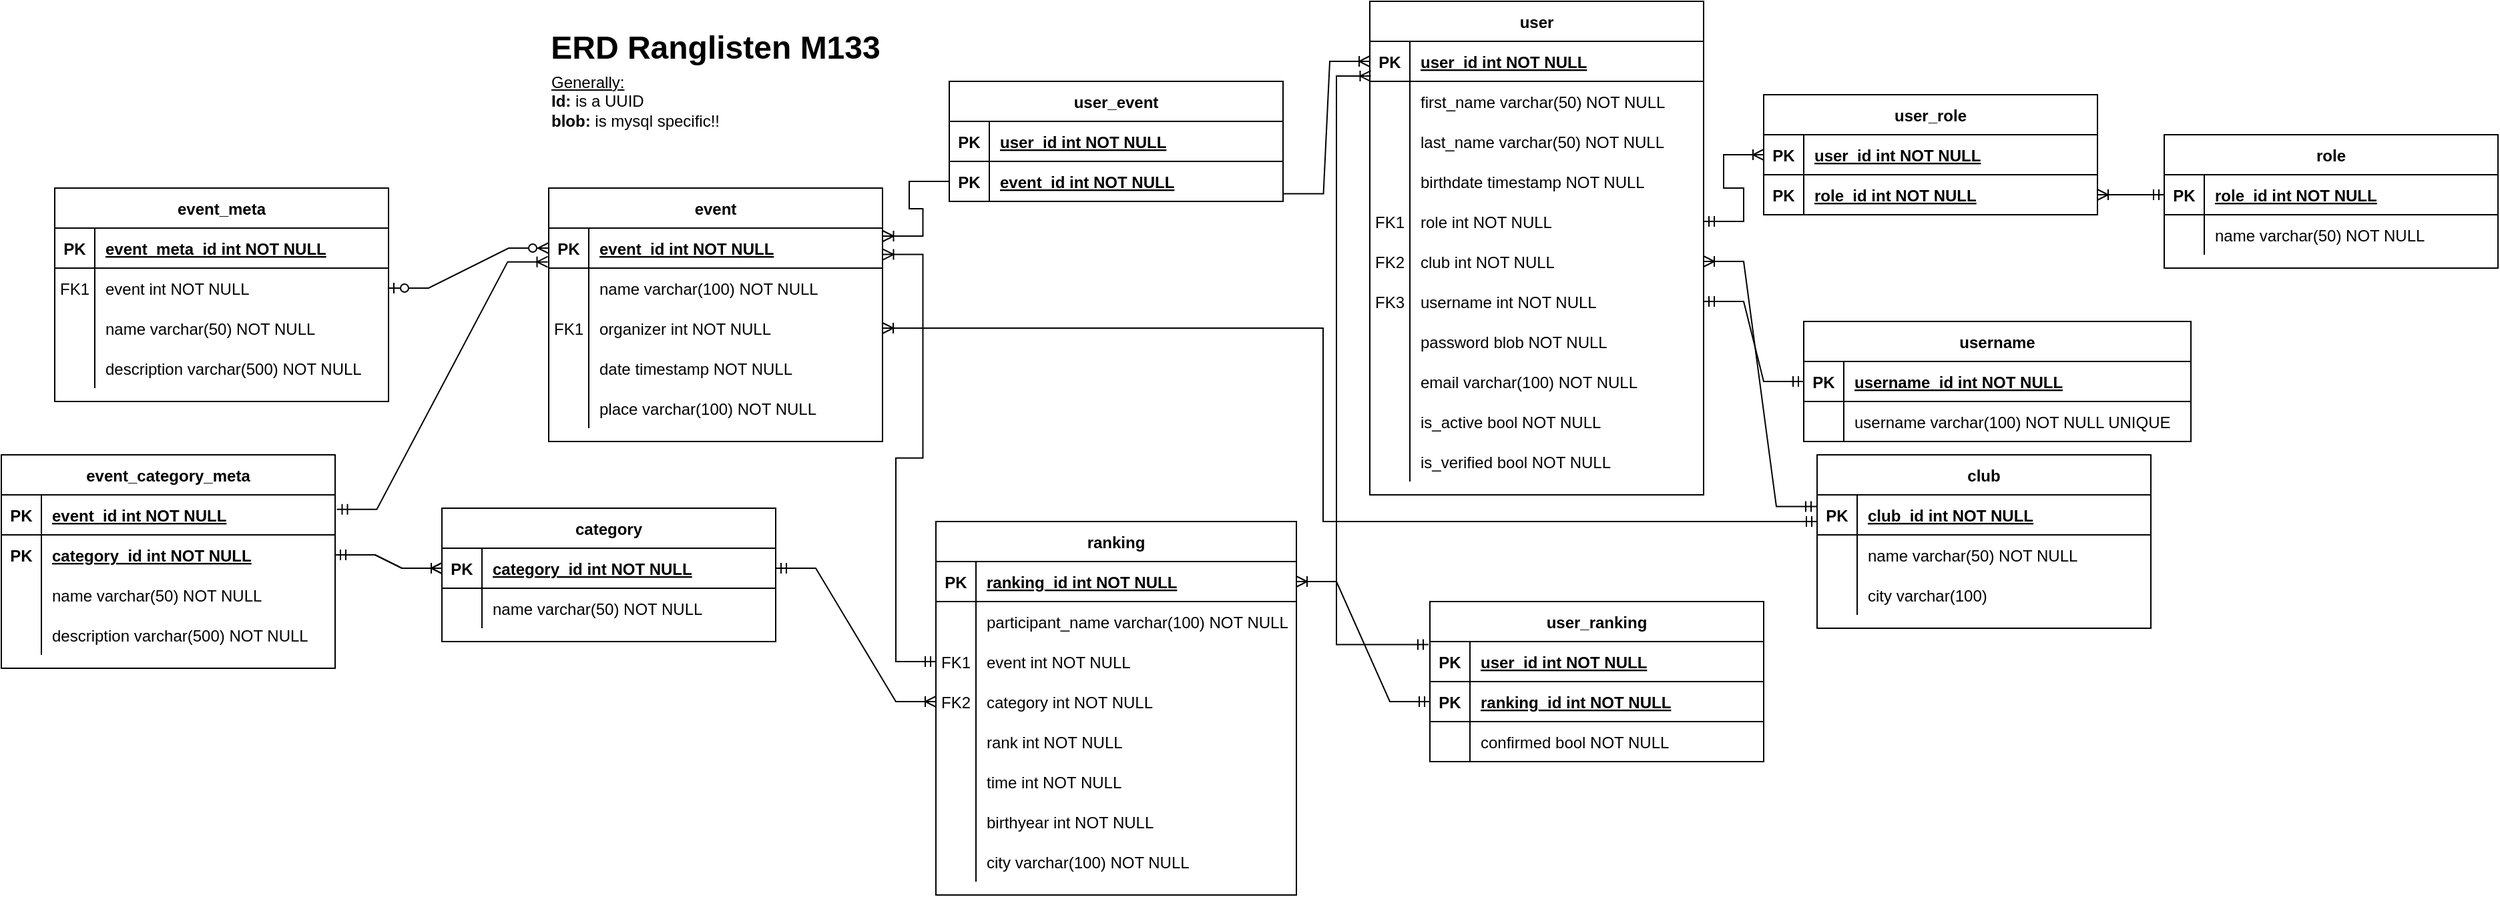 <mxfile version="15.8.2" type="device"><diagram id="R2lEEEUBdFMjLlhIrx00" name="Page-1"><mxGraphModel dx="2879" dy="774" grid="1" gridSize="10" guides="1" tooltips="1" connect="1" arrows="1" fold="1" page="1" pageScale="1" pageWidth="850" pageHeight="1100" math="0" shadow="0" extFonts="Permanent Marker^https://fonts.googleapis.com/css?family=Permanent+Marker"><root><mxCell id="0"/><mxCell id="1" parent="0"/><mxCell id="C-vyLk0tnHw3VtMMgP7b-2" value="ranking" style="shape=table;startSize=30;container=1;collapsible=1;childLayout=tableLayout;fixedRows=1;rowLines=0;fontStyle=1;align=center;resizeLast=1;" parent="1" vertex="1"><mxGeometry x="320" y="400" width="270" height="280" as="geometry"/></mxCell><mxCell id="C-vyLk0tnHw3VtMMgP7b-3" value="" style="shape=partialRectangle;collapsible=0;dropTarget=0;pointerEvents=0;fillColor=none;points=[[0,0.5],[1,0.5]];portConstraint=eastwest;top=0;left=0;right=0;bottom=1;" parent="C-vyLk0tnHw3VtMMgP7b-2" vertex="1"><mxGeometry y="30" width="270" height="30" as="geometry"/></mxCell><mxCell id="C-vyLk0tnHw3VtMMgP7b-4" value="PK" style="shape=partialRectangle;overflow=hidden;connectable=0;fillColor=none;top=0;left=0;bottom=0;right=0;fontStyle=1;" parent="C-vyLk0tnHw3VtMMgP7b-3" vertex="1"><mxGeometry width="30" height="30" as="geometry"><mxRectangle width="30" height="30" as="alternateBounds"/></mxGeometry></mxCell><mxCell id="C-vyLk0tnHw3VtMMgP7b-5" value="ranking_id int NOT NULL " style="shape=partialRectangle;overflow=hidden;connectable=0;fillColor=none;top=0;left=0;bottom=0;right=0;align=left;spacingLeft=6;fontStyle=5;" parent="C-vyLk0tnHw3VtMMgP7b-3" vertex="1"><mxGeometry x="30" width="240" height="30" as="geometry"><mxRectangle width="240" height="30" as="alternateBounds"/></mxGeometry></mxCell><mxCell id="C-vyLk0tnHw3VtMMgP7b-6" value="" style="shape=partialRectangle;collapsible=0;dropTarget=0;pointerEvents=0;fillColor=none;points=[[0,0.5],[1,0.5]];portConstraint=eastwest;top=0;left=0;right=0;bottom=0;" parent="C-vyLk0tnHw3VtMMgP7b-2" vertex="1"><mxGeometry y="60" width="270" height="30" as="geometry"/></mxCell><mxCell id="C-vyLk0tnHw3VtMMgP7b-7" value="" style="shape=partialRectangle;overflow=hidden;connectable=0;fillColor=none;top=0;left=0;bottom=0;right=0;" parent="C-vyLk0tnHw3VtMMgP7b-6" vertex="1"><mxGeometry width="30" height="30" as="geometry"><mxRectangle width="30" height="30" as="alternateBounds"/></mxGeometry></mxCell><mxCell id="C-vyLk0tnHw3VtMMgP7b-8" value="participant_name varchar(100) NOT NULL" style="shape=partialRectangle;overflow=hidden;connectable=0;fillColor=none;top=0;left=0;bottom=0;right=0;align=left;spacingLeft=6;" parent="C-vyLk0tnHw3VtMMgP7b-6" vertex="1"><mxGeometry x="30" width="240" height="30" as="geometry"><mxRectangle width="240" height="30" as="alternateBounds"/></mxGeometry></mxCell><mxCell id="C-vyLk0tnHw3VtMMgP7b-9" value="" style="shape=partialRectangle;collapsible=0;dropTarget=0;pointerEvents=0;fillColor=none;points=[[0,0.5],[1,0.5]];portConstraint=eastwest;top=0;left=0;right=0;bottom=0;" parent="C-vyLk0tnHw3VtMMgP7b-2" vertex="1"><mxGeometry y="90" width="270" height="30" as="geometry"/></mxCell><mxCell id="C-vyLk0tnHw3VtMMgP7b-10" value="FK1" style="shape=partialRectangle;overflow=hidden;connectable=0;fillColor=none;top=0;left=0;bottom=0;right=0;" parent="C-vyLk0tnHw3VtMMgP7b-9" vertex="1"><mxGeometry width="30" height="30" as="geometry"><mxRectangle width="30" height="30" as="alternateBounds"/></mxGeometry></mxCell><mxCell id="C-vyLk0tnHw3VtMMgP7b-11" value="event int NOT NULL" style="shape=partialRectangle;overflow=hidden;connectable=0;fillColor=none;top=0;left=0;bottom=0;right=0;align=left;spacingLeft=6;" parent="C-vyLk0tnHw3VtMMgP7b-9" vertex="1"><mxGeometry x="30" width="240" height="30" as="geometry"><mxRectangle width="240" height="30" as="alternateBounds"/></mxGeometry></mxCell><mxCell id="AJah4LYRWt7YzLcPMxhK-41" style="shape=partialRectangle;collapsible=0;dropTarget=0;pointerEvents=0;fillColor=none;points=[[0,0.5],[1,0.5]];portConstraint=eastwest;top=0;left=0;right=0;bottom=0;" vertex="1" parent="C-vyLk0tnHw3VtMMgP7b-2"><mxGeometry y="120" width="270" height="30" as="geometry"/></mxCell><mxCell id="AJah4LYRWt7YzLcPMxhK-42" value="FK2" style="shape=partialRectangle;overflow=hidden;connectable=0;fillColor=none;top=0;left=0;bottom=0;right=0;" vertex="1" parent="AJah4LYRWt7YzLcPMxhK-41"><mxGeometry width="30" height="30" as="geometry"><mxRectangle width="30" height="30" as="alternateBounds"/></mxGeometry></mxCell><mxCell id="AJah4LYRWt7YzLcPMxhK-43" value="category int NOT NULL" style="shape=partialRectangle;overflow=hidden;connectable=0;fillColor=none;top=0;left=0;bottom=0;right=0;align=left;spacingLeft=6;" vertex="1" parent="AJah4LYRWt7YzLcPMxhK-41"><mxGeometry x="30" width="240" height="30" as="geometry"><mxRectangle width="240" height="30" as="alternateBounds"/></mxGeometry></mxCell><mxCell id="AJah4LYRWt7YzLcPMxhK-58" style="shape=partialRectangle;collapsible=0;dropTarget=0;pointerEvents=0;fillColor=none;points=[[0,0.5],[1,0.5]];portConstraint=eastwest;top=0;left=0;right=0;bottom=0;" vertex="1" parent="C-vyLk0tnHw3VtMMgP7b-2"><mxGeometry y="150" width="270" height="30" as="geometry"/></mxCell><mxCell id="AJah4LYRWt7YzLcPMxhK-59" style="shape=partialRectangle;overflow=hidden;connectable=0;fillColor=none;top=0;left=0;bottom=0;right=0;" vertex="1" parent="AJah4LYRWt7YzLcPMxhK-58"><mxGeometry width="30" height="30" as="geometry"><mxRectangle width="30" height="30" as="alternateBounds"/></mxGeometry></mxCell><mxCell id="AJah4LYRWt7YzLcPMxhK-60" value="rank int NOT NULL" style="shape=partialRectangle;overflow=hidden;connectable=0;fillColor=none;top=0;left=0;bottom=0;right=0;align=left;spacingLeft=6;" vertex="1" parent="AJah4LYRWt7YzLcPMxhK-58"><mxGeometry x="30" width="240" height="30" as="geometry"><mxRectangle width="240" height="30" as="alternateBounds"/></mxGeometry></mxCell><mxCell id="AJah4LYRWt7YzLcPMxhK-70" style="shape=partialRectangle;collapsible=0;dropTarget=0;pointerEvents=0;fillColor=none;points=[[0,0.5],[1,0.5]];portConstraint=eastwest;top=0;left=0;right=0;bottom=0;" vertex="1" parent="C-vyLk0tnHw3VtMMgP7b-2"><mxGeometry y="180" width="270" height="30" as="geometry"/></mxCell><mxCell id="AJah4LYRWt7YzLcPMxhK-71" style="shape=partialRectangle;overflow=hidden;connectable=0;fillColor=none;top=0;left=0;bottom=0;right=0;" vertex="1" parent="AJah4LYRWt7YzLcPMxhK-70"><mxGeometry width="30" height="30" as="geometry"><mxRectangle width="30" height="30" as="alternateBounds"/></mxGeometry></mxCell><mxCell id="AJah4LYRWt7YzLcPMxhK-72" value="time int NOT NULL" style="shape=partialRectangle;overflow=hidden;connectable=0;fillColor=none;top=0;left=0;bottom=0;right=0;align=left;spacingLeft=6;" vertex="1" parent="AJah4LYRWt7YzLcPMxhK-70"><mxGeometry x="30" width="240" height="30" as="geometry"><mxRectangle width="240" height="30" as="alternateBounds"/></mxGeometry></mxCell><mxCell id="AJah4LYRWt7YzLcPMxhK-73" style="shape=partialRectangle;collapsible=0;dropTarget=0;pointerEvents=0;fillColor=none;points=[[0,0.5],[1,0.5]];portConstraint=eastwest;top=0;left=0;right=0;bottom=0;" vertex="1" parent="C-vyLk0tnHw3VtMMgP7b-2"><mxGeometry y="210" width="270" height="30" as="geometry"/></mxCell><mxCell id="AJah4LYRWt7YzLcPMxhK-74" style="shape=partialRectangle;overflow=hidden;connectable=0;fillColor=none;top=0;left=0;bottom=0;right=0;" vertex="1" parent="AJah4LYRWt7YzLcPMxhK-73"><mxGeometry width="30" height="30" as="geometry"><mxRectangle width="30" height="30" as="alternateBounds"/></mxGeometry></mxCell><mxCell id="AJah4LYRWt7YzLcPMxhK-75" value="birthyear int NOT NULL" style="shape=partialRectangle;overflow=hidden;connectable=0;fillColor=none;top=0;left=0;bottom=0;right=0;align=left;spacingLeft=6;" vertex="1" parent="AJah4LYRWt7YzLcPMxhK-73"><mxGeometry x="30" width="240" height="30" as="geometry"><mxRectangle width="240" height="30" as="alternateBounds"/></mxGeometry></mxCell><mxCell id="AJah4LYRWt7YzLcPMxhK-76" style="shape=partialRectangle;collapsible=0;dropTarget=0;pointerEvents=0;fillColor=none;points=[[0,0.5],[1,0.5]];portConstraint=eastwest;top=0;left=0;right=0;bottom=0;" vertex="1" parent="C-vyLk0tnHw3VtMMgP7b-2"><mxGeometry y="240" width="270" height="30" as="geometry"/></mxCell><mxCell id="AJah4LYRWt7YzLcPMxhK-77" style="shape=partialRectangle;overflow=hidden;connectable=0;fillColor=none;top=0;left=0;bottom=0;right=0;" vertex="1" parent="AJah4LYRWt7YzLcPMxhK-76"><mxGeometry width="30" height="30" as="geometry"><mxRectangle width="30" height="30" as="alternateBounds"/></mxGeometry></mxCell><mxCell id="AJah4LYRWt7YzLcPMxhK-78" value="city varchar(100) NOT NULL" style="shape=partialRectangle;overflow=hidden;connectable=0;fillColor=none;top=0;left=0;bottom=0;right=0;align=left;spacingLeft=6;" vertex="1" parent="AJah4LYRWt7YzLcPMxhK-76"><mxGeometry x="30" width="240" height="30" as="geometry"><mxRectangle width="240" height="30" as="alternateBounds"/></mxGeometry></mxCell><mxCell id="C-vyLk0tnHw3VtMMgP7b-13" value="user" style="shape=table;startSize=30;container=1;collapsible=1;childLayout=tableLayout;fixedRows=1;rowLines=0;fontStyle=1;align=center;resizeLast=1;" parent="1" vertex="1"><mxGeometry x="645" y="10" width="250" height="370" as="geometry"/></mxCell><mxCell id="C-vyLk0tnHw3VtMMgP7b-14" value="" style="shape=partialRectangle;collapsible=0;dropTarget=0;pointerEvents=0;fillColor=none;points=[[0,0.5],[1,0.5]];portConstraint=eastwest;top=0;left=0;right=0;bottom=1;" parent="C-vyLk0tnHw3VtMMgP7b-13" vertex="1"><mxGeometry y="30" width="250" height="30" as="geometry"/></mxCell><mxCell id="C-vyLk0tnHw3VtMMgP7b-15" value="PK" style="shape=partialRectangle;overflow=hidden;connectable=0;fillColor=none;top=0;left=0;bottom=0;right=0;fontStyle=1;" parent="C-vyLk0tnHw3VtMMgP7b-14" vertex="1"><mxGeometry width="30" height="30" as="geometry"><mxRectangle width="30" height="30" as="alternateBounds"/></mxGeometry></mxCell><mxCell id="C-vyLk0tnHw3VtMMgP7b-16" value="user_id int NOT NULL " style="shape=partialRectangle;overflow=hidden;connectable=0;fillColor=none;top=0;left=0;bottom=0;right=0;align=left;spacingLeft=6;fontStyle=5;" parent="C-vyLk0tnHw3VtMMgP7b-14" vertex="1"><mxGeometry x="30" width="220" height="30" as="geometry"><mxRectangle width="220" height="30" as="alternateBounds"/></mxGeometry></mxCell><mxCell id="C-vyLk0tnHw3VtMMgP7b-17" value="" style="shape=partialRectangle;collapsible=0;dropTarget=0;pointerEvents=0;fillColor=none;points=[[0,0.5],[1,0.5]];portConstraint=eastwest;top=0;left=0;right=0;bottom=0;" parent="C-vyLk0tnHw3VtMMgP7b-13" vertex="1"><mxGeometry y="60" width="250" height="30" as="geometry"/></mxCell><mxCell id="C-vyLk0tnHw3VtMMgP7b-18" value="" style="shape=partialRectangle;overflow=hidden;connectable=0;fillColor=none;top=0;left=0;bottom=0;right=0;" parent="C-vyLk0tnHw3VtMMgP7b-17" vertex="1"><mxGeometry width="30" height="30" as="geometry"><mxRectangle width="30" height="30" as="alternateBounds"/></mxGeometry></mxCell><mxCell id="C-vyLk0tnHw3VtMMgP7b-19" value="first_name varchar(50) NOT NULL" style="shape=partialRectangle;overflow=hidden;connectable=0;fillColor=none;top=0;left=0;bottom=0;right=0;align=left;spacingLeft=6;" parent="C-vyLk0tnHw3VtMMgP7b-17" vertex="1"><mxGeometry x="30" width="220" height="30" as="geometry"><mxRectangle width="220" height="30" as="alternateBounds"/></mxGeometry></mxCell><mxCell id="C-vyLk0tnHw3VtMMgP7b-20" value="" style="shape=partialRectangle;collapsible=0;dropTarget=0;pointerEvents=0;fillColor=none;points=[[0,0.5],[1,0.5]];portConstraint=eastwest;top=0;left=0;right=0;bottom=0;" parent="C-vyLk0tnHw3VtMMgP7b-13" vertex="1"><mxGeometry y="90" width="250" height="30" as="geometry"/></mxCell><mxCell id="C-vyLk0tnHw3VtMMgP7b-21" value="" style="shape=partialRectangle;overflow=hidden;connectable=0;fillColor=none;top=0;left=0;bottom=0;right=0;" parent="C-vyLk0tnHw3VtMMgP7b-20" vertex="1"><mxGeometry width="30" height="30" as="geometry"><mxRectangle width="30" height="30" as="alternateBounds"/></mxGeometry></mxCell><mxCell id="C-vyLk0tnHw3VtMMgP7b-22" value="last_name varchar(50) NOT NULL" style="shape=partialRectangle;overflow=hidden;connectable=0;fillColor=none;top=0;left=0;bottom=0;right=0;align=left;spacingLeft=6;" parent="C-vyLk0tnHw3VtMMgP7b-20" vertex="1"><mxGeometry x="30" width="220" height="30" as="geometry"><mxRectangle width="220" height="30" as="alternateBounds"/></mxGeometry></mxCell><mxCell id="AJah4LYRWt7YzLcPMxhK-45" style="shape=partialRectangle;collapsible=0;dropTarget=0;pointerEvents=0;fillColor=none;points=[[0,0.5],[1,0.5]];portConstraint=eastwest;top=0;left=0;right=0;bottom=0;" vertex="1" parent="C-vyLk0tnHw3VtMMgP7b-13"><mxGeometry y="120" width="250" height="30" as="geometry"/></mxCell><mxCell id="AJah4LYRWt7YzLcPMxhK-46" style="shape=partialRectangle;overflow=hidden;connectable=0;fillColor=none;top=0;left=0;bottom=0;right=0;" vertex="1" parent="AJah4LYRWt7YzLcPMxhK-45"><mxGeometry width="30" height="30" as="geometry"><mxRectangle width="30" height="30" as="alternateBounds"/></mxGeometry></mxCell><mxCell id="AJah4LYRWt7YzLcPMxhK-47" value="birthdate timestamp NOT NULL" style="shape=partialRectangle;overflow=hidden;connectable=0;fillColor=none;top=0;left=0;bottom=0;right=0;align=left;spacingLeft=6;" vertex="1" parent="AJah4LYRWt7YzLcPMxhK-45"><mxGeometry x="30" width="220" height="30" as="geometry"><mxRectangle width="220" height="30" as="alternateBounds"/></mxGeometry></mxCell><mxCell id="AJah4LYRWt7YzLcPMxhK-48" style="shape=partialRectangle;collapsible=0;dropTarget=0;pointerEvents=0;fillColor=none;points=[[0,0.5],[1,0.5]];portConstraint=eastwest;top=0;left=0;right=0;bottom=0;" vertex="1" parent="C-vyLk0tnHw3VtMMgP7b-13"><mxGeometry y="150" width="250" height="30" as="geometry"/></mxCell><mxCell id="AJah4LYRWt7YzLcPMxhK-49" value="FK1" style="shape=partialRectangle;overflow=hidden;connectable=0;fillColor=none;top=0;left=0;bottom=0;right=0;" vertex="1" parent="AJah4LYRWt7YzLcPMxhK-48"><mxGeometry width="30" height="30" as="geometry"><mxRectangle width="30" height="30" as="alternateBounds"/></mxGeometry></mxCell><mxCell id="AJah4LYRWt7YzLcPMxhK-50" value="role int NOT NULL" style="shape=partialRectangle;overflow=hidden;connectable=0;fillColor=none;top=0;left=0;bottom=0;right=0;align=left;spacingLeft=6;" vertex="1" parent="AJah4LYRWt7YzLcPMxhK-48"><mxGeometry x="30" width="220" height="30" as="geometry"><mxRectangle width="220" height="30" as="alternateBounds"/></mxGeometry></mxCell><mxCell id="AJah4LYRWt7YzLcPMxhK-66" style="shape=partialRectangle;collapsible=0;dropTarget=0;pointerEvents=0;fillColor=none;points=[[0,0.5],[1,0.5]];portConstraint=eastwest;top=0;left=0;right=0;bottom=0;" vertex="1" parent="C-vyLk0tnHw3VtMMgP7b-13"><mxGeometry y="180" width="250" height="30" as="geometry"/></mxCell><mxCell id="AJah4LYRWt7YzLcPMxhK-67" value="FK2" style="shape=partialRectangle;overflow=hidden;connectable=0;fillColor=none;top=0;left=0;bottom=0;right=0;" vertex="1" parent="AJah4LYRWt7YzLcPMxhK-66"><mxGeometry width="30" height="30" as="geometry"><mxRectangle width="30" height="30" as="alternateBounds"/></mxGeometry></mxCell><mxCell id="AJah4LYRWt7YzLcPMxhK-68" value="club int NOT NULL" style="shape=partialRectangle;overflow=hidden;connectable=0;fillColor=none;top=0;left=0;bottom=0;right=0;align=left;spacingLeft=6;" vertex="1" parent="AJah4LYRWt7YzLcPMxhK-66"><mxGeometry x="30" width="220" height="30" as="geometry"><mxRectangle width="220" height="30" as="alternateBounds"/></mxGeometry></mxCell><mxCell id="AJah4LYRWt7YzLcPMxhK-141" style="shape=partialRectangle;collapsible=0;dropTarget=0;pointerEvents=0;fillColor=none;points=[[0,0.5],[1,0.5]];portConstraint=eastwest;top=0;left=0;right=0;bottom=0;" vertex="1" parent="C-vyLk0tnHw3VtMMgP7b-13"><mxGeometry y="210" width="250" height="30" as="geometry"/></mxCell><mxCell id="AJah4LYRWt7YzLcPMxhK-142" value="FK3" style="shape=partialRectangle;overflow=hidden;connectable=0;fillColor=none;top=0;left=0;bottom=0;right=0;" vertex="1" parent="AJah4LYRWt7YzLcPMxhK-141"><mxGeometry width="30" height="30" as="geometry"><mxRectangle width="30" height="30" as="alternateBounds"/></mxGeometry></mxCell><mxCell id="AJah4LYRWt7YzLcPMxhK-143" value="username int NOT NULL" style="shape=partialRectangle;overflow=hidden;connectable=0;fillColor=none;top=0;left=0;bottom=0;right=0;align=left;spacingLeft=6;" vertex="1" parent="AJah4LYRWt7YzLcPMxhK-141"><mxGeometry x="30" width="220" height="30" as="geometry"><mxRectangle width="220" height="30" as="alternateBounds"/></mxGeometry></mxCell><mxCell id="AJah4LYRWt7YzLcPMxhK-152" style="shape=partialRectangle;collapsible=0;dropTarget=0;pointerEvents=0;fillColor=none;points=[[0,0.5],[1,0.5]];portConstraint=eastwest;top=0;left=0;right=0;bottom=0;" vertex="1" parent="C-vyLk0tnHw3VtMMgP7b-13"><mxGeometry y="240" width="250" height="30" as="geometry"/></mxCell><mxCell id="AJah4LYRWt7YzLcPMxhK-153" style="shape=partialRectangle;overflow=hidden;connectable=0;fillColor=none;top=0;left=0;bottom=0;right=0;" vertex="1" parent="AJah4LYRWt7YzLcPMxhK-152"><mxGeometry width="30" height="30" as="geometry"><mxRectangle width="30" height="30" as="alternateBounds"/></mxGeometry></mxCell><mxCell id="AJah4LYRWt7YzLcPMxhK-154" value="password blob NOT NULL" style="shape=partialRectangle;overflow=hidden;connectable=0;fillColor=none;top=0;left=0;bottom=0;right=0;align=left;spacingLeft=6;fontStyle=0" vertex="1" parent="AJah4LYRWt7YzLcPMxhK-152"><mxGeometry x="30" width="220" height="30" as="geometry"><mxRectangle width="220" height="30" as="alternateBounds"/></mxGeometry></mxCell><mxCell id="AJah4LYRWt7YzLcPMxhK-138" style="shape=partialRectangle;collapsible=0;dropTarget=0;pointerEvents=0;fillColor=none;points=[[0,0.5],[1,0.5]];portConstraint=eastwest;top=0;left=0;right=0;bottom=0;" vertex="1" parent="C-vyLk0tnHw3VtMMgP7b-13"><mxGeometry y="270" width="250" height="30" as="geometry"/></mxCell><mxCell id="AJah4LYRWt7YzLcPMxhK-139" style="shape=partialRectangle;overflow=hidden;connectable=0;fillColor=none;top=0;left=0;bottom=0;right=0;" vertex="1" parent="AJah4LYRWt7YzLcPMxhK-138"><mxGeometry width="30" height="30" as="geometry"><mxRectangle width="30" height="30" as="alternateBounds"/></mxGeometry></mxCell><mxCell id="AJah4LYRWt7YzLcPMxhK-140" value="email varchar(100) NOT NULL" style="shape=partialRectangle;overflow=hidden;connectable=0;fillColor=none;top=0;left=0;bottom=0;right=0;align=left;spacingLeft=6;" vertex="1" parent="AJah4LYRWt7YzLcPMxhK-138"><mxGeometry x="30" width="220" height="30" as="geometry"><mxRectangle width="220" height="30" as="alternateBounds"/></mxGeometry></mxCell><mxCell id="AJah4LYRWt7YzLcPMxhK-132" style="shape=partialRectangle;collapsible=0;dropTarget=0;pointerEvents=0;fillColor=none;points=[[0,0.5],[1,0.5]];portConstraint=eastwest;top=0;left=0;right=0;bottom=0;" vertex="1" parent="C-vyLk0tnHw3VtMMgP7b-13"><mxGeometry y="300" width="250" height="30" as="geometry"/></mxCell><mxCell id="AJah4LYRWt7YzLcPMxhK-133" style="shape=partialRectangle;overflow=hidden;connectable=0;fillColor=none;top=0;left=0;bottom=0;right=0;" vertex="1" parent="AJah4LYRWt7YzLcPMxhK-132"><mxGeometry width="30" height="30" as="geometry"><mxRectangle width="30" height="30" as="alternateBounds"/></mxGeometry></mxCell><mxCell id="AJah4LYRWt7YzLcPMxhK-134" value="is_active bool NOT NULL" style="shape=partialRectangle;overflow=hidden;connectable=0;fillColor=none;top=0;left=0;bottom=0;right=0;align=left;spacingLeft=6;" vertex="1" parent="AJah4LYRWt7YzLcPMxhK-132"><mxGeometry x="30" width="220" height="30" as="geometry"><mxRectangle width="220" height="30" as="alternateBounds"/></mxGeometry></mxCell><mxCell id="AJah4LYRWt7YzLcPMxhK-135" style="shape=partialRectangle;collapsible=0;dropTarget=0;pointerEvents=0;fillColor=none;points=[[0,0.5],[1,0.5]];portConstraint=eastwest;top=0;left=0;right=0;bottom=0;" vertex="1" parent="C-vyLk0tnHw3VtMMgP7b-13"><mxGeometry y="330" width="250" height="30" as="geometry"/></mxCell><mxCell id="AJah4LYRWt7YzLcPMxhK-136" style="shape=partialRectangle;overflow=hidden;connectable=0;fillColor=none;top=0;left=0;bottom=0;right=0;" vertex="1" parent="AJah4LYRWt7YzLcPMxhK-135"><mxGeometry width="30" height="30" as="geometry"><mxRectangle width="30" height="30" as="alternateBounds"/></mxGeometry></mxCell><mxCell id="AJah4LYRWt7YzLcPMxhK-137" value="is_verified bool NOT NULL" style="shape=partialRectangle;overflow=hidden;connectable=0;fillColor=none;top=0;left=0;bottom=0;right=0;align=left;spacingLeft=6;" vertex="1" parent="AJah4LYRWt7YzLcPMxhK-135"><mxGeometry x="30" width="220" height="30" as="geometry"><mxRectangle width="220" height="30" as="alternateBounds"/></mxGeometry></mxCell><mxCell id="C-vyLk0tnHw3VtMMgP7b-23" value="event" style="shape=table;startSize=30;container=1;collapsible=1;childLayout=tableLayout;fixedRows=1;rowLines=0;fontStyle=1;align=center;resizeLast=1;" parent="1" vertex="1"><mxGeometry x="30" y="150" width="250" height="190" as="geometry"/></mxCell><mxCell id="C-vyLk0tnHw3VtMMgP7b-24" value="" style="shape=partialRectangle;collapsible=0;dropTarget=0;pointerEvents=0;fillColor=none;points=[[0,0.5],[1,0.5]];portConstraint=eastwest;top=0;left=0;right=0;bottom=1;" parent="C-vyLk0tnHw3VtMMgP7b-23" vertex="1"><mxGeometry y="30" width="250" height="30" as="geometry"/></mxCell><mxCell id="C-vyLk0tnHw3VtMMgP7b-25" value="PK" style="shape=partialRectangle;overflow=hidden;connectable=0;fillColor=none;top=0;left=0;bottom=0;right=0;fontStyle=1;" parent="C-vyLk0tnHw3VtMMgP7b-24" vertex="1"><mxGeometry width="30" height="30" as="geometry"><mxRectangle width="30" height="30" as="alternateBounds"/></mxGeometry></mxCell><mxCell id="C-vyLk0tnHw3VtMMgP7b-26" value="event_id int NOT NULL " style="shape=partialRectangle;overflow=hidden;connectable=0;fillColor=none;top=0;left=0;bottom=0;right=0;align=left;spacingLeft=6;fontStyle=5;" parent="C-vyLk0tnHw3VtMMgP7b-24" vertex="1"><mxGeometry x="30" width="220" height="30" as="geometry"><mxRectangle width="220" height="30" as="alternateBounds"/></mxGeometry></mxCell><mxCell id="C-vyLk0tnHw3VtMMgP7b-27" value="" style="shape=partialRectangle;collapsible=0;dropTarget=0;pointerEvents=0;fillColor=none;points=[[0,0.5],[1,0.5]];portConstraint=eastwest;top=0;left=0;right=0;bottom=0;" parent="C-vyLk0tnHw3VtMMgP7b-23" vertex="1"><mxGeometry y="60" width="250" height="30" as="geometry"/></mxCell><mxCell id="C-vyLk0tnHw3VtMMgP7b-28" value="" style="shape=partialRectangle;overflow=hidden;connectable=0;fillColor=none;top=0;left=0;bottom=0;right=0;" parent="C-vyLk0tnHw3VtMMgP7b-27" vertex="1"><mxGeometry width="30" height="30" as="geometry"><mxRectangle width="30" height="30" as="alternateBounds"/></mxGeometry></mxCell><mxCell id="C-vyLk0tnHw3VtMMgP7b-29" value="name varchar(100) NOT NULL" style="shape=partialRectangle;overflow=hidden;connectable=0;fillColor=none;top=0;left=0;bottom=0;right=0;align=left;spacingLeft=6;" parent="C-vyLk0tnHw3VtMMgP7b-27" vertex="1"><mxGeometry x="30" width="220" height="30" as="geometry"><mxRectangle width="220" height="30" as="alternateBounds"/></mxGeometry></mxCell><mxCell id="AJah4LYRWt7YzLcPMxhK-101" style="shape=partialRectangle;collapsible=0;dropTarget=0;pointerEvents=0;fillColor=none;points=[[0,0.5],[1,0.5]];portConstraint=eastwest;top=0;left=0;right=0;bottom=0;" vertex="1" parent="C-vyLk0tnHw3VtMMgP7b-23"><mxGeometry y="90" width="250" height="30" as="geometry"/></mxCell><mxCell id="AJah4LYRWt7YzLcPMxhK-102" value="FK1" style="shape=partialRectangle;overflow=hidden;connectable=0;fillColor=none;top=0;left=0;bottom=0;right=0;" vertex="1" parent="AJah4LYRWt7YzLcPMxhK-101"><mxGeometry width="30" height="30" as="geometry"><mxRectangle width="30" height="30" as="alternateBounds"/></mxGeometry></mxCell><mxCell id="AJah4LYRWt7YzLcPMxhK-103" value="organizer int NOT NULL" style="shape=partialRectangle;overflow=hidden;connectable=0;fillColor=none;top=0;left=0;bottom=0;right=0;align=left;spacingLeft=6;" vertex="1" parent="AJah4LYRWt7YzLcPMxhK-101"><mxGeometry x="30" width="220" height="30" as="geometry"><mxRectangle width="220" height="30" as="alternateBounds"/></mxGeometry></mxCell><mxCell id="AJah4LYRWt7YzLcPMxhK-104" style="shape=partialRectangle;collapsible=0;dropTarget=0;pointerEvents=0;fillColor=none;points=[[0,0.5],[1,0.5]];portConstraint=eastwest;top=0;left=0;right=0;bottom=0;" vertex="1" parent="C-vyLk0tnHw3VtMMgP7b-23"><mxGeometry y="120" width="250" height="30" as="geometry"/></mxCell><mxCell id="AJah4LYRWt7YzLcPMxhK-105" style="shape=partialRectangle;overflow=hidden;connectable=0;fillColor=none;top=0;left=0;bottom=0;right=0;" vertex="1" parent="AJah4LYRWt7YzLcPMxhK-104"><mxGeometry width="30" height="30" as="geometry"><mxRectangle width="30" height="30" as="alternateBounds"/></mxGeometry></mxCell><mxCell id="AJah4LYRWt7YzLcPMxhK-106" value="date timestamp NOT NULL" style="shape=partialRectangle;overflow=hidden;connectable=0;fillColor=none;top=0;left=0;bottom=0;right=0;align=left;spacingLeft=6;" vertex="1" parent="AJah4LYRWt7YzLcPMxhK-104"><mxGeometry x="30" width="220" height="30" as="geometry"><mxRectangle width="220" height="30" as="alternateBounds"/></mxGeometry></mxCell><mxCell id="AJah4LYRWt7YzLcPMxhK-113" style="shape=partialRectangle;collapsible=0;dropTarget=0;pointerEvents=0;fillColor=none;points=[[0,0.5],[1,0.5]];portConstraint=eastwest;top=0;left=0;right=0;bottom=0;" vertex="1" parent="C-vyLk0tnHw3VtMMgP7b-23"><mxGeometry y="150" width="250" height="30" as="geometry"/></mxCell><mxCell id="AJah4LYRWt7YzLcPMxhK-114" style="shape=partialRectangle;overflow=hidden;connectable=0;fillColor=none;top=0;left=0;bottom=0;right=0;" vertex="1" parent="AJah4LYRWt7YzLcPMxhK-113"><mxGeometry width="30" height="30" as="geometry"><mxRectangle width="30" height="30" as="alternateBounds"/></mxGeometry></mxCell><mxCell id="AJah4LYRWt7YzLcPMxhK-115" value="place varchar(100) NOT NULL" style="shape=partialRectangle;overflow=hidden;connectable=0;fillColor=none;top=0;left=0;bottom=0;right=0;align=left;spacingLeft=6;" vertex="1" parent="AJah4LYRWt7YzLcPMxhK-113"><mxGeometry x="30" width="220" height="30" as="geometry"><mxRectangle width="220" height="30" as="alternateBounds"/></mxGeometry></mxCell><mxCell id="AJah4LYRWt7YzLcPMxhK-1" value="&lt;h1&gt;ERD Ranglisten M133&lt;/h1&gt;" style="text;html=1;strokeColor=none;fillColor=none;align=center;verticalAlign=middle;whiteSpace=wrap;rounded=0;" vertex="1" parent="1"><mxGeometry x="30" y="30" width="250" height="30" as="geometry"/></mxCell><mxCell id="AJah4LYRWt7YzLcPMxhK-3" value="category" style="shape=table;startSize=30;container=1;collapsible=1;childLayout=tableLayout;fixedRows=1;rowLines=0;fontStyle=1;align=center;resizeLast=1;" vertex="1" parent="1"><mxGeometry x="-50" y="390" width="250" height="100" as="geometry"/></mxCell><mxCell id="AJah4LYRWt7YzLcPMxhK-4" value="" style="shape=partialRectangle;collapsible=0;dropTarget=0;pointerEvents=0;fillColor=none;points=[[0,0.5],[1,0.5]];portConstraint=eastwest;top=0;left=0;right=0;bottom=1;" vertex="1" parent="AJah4LYRWt7YzLcPMxhK-3"><mxGeometry y="30" width="250" height="30" as="geometry"/></mxCell><mxCell id="AJah4LYRWt7YzLcPMxhK-5" value="PK" style="shape=partialRectangle;overflow=hidden;connectable=0;fillColor=none;top=0;left=0;bottom=0;right=0;fontStyle=1;" vertex="1" parent="AJah4LYRWt7YzLcPMxhK-4"><mxGeometry width="30" height="30" as="geometry"><mxRectangle width="30" height="30" as="alternateBounds"/></mxGeometry></mxCell><mxCell id="AJah4LYRWt7YzLcPMxhK-6" value="category_id int NOT NULL " style="shape=partialRectangle;overflow=hidden;connectable=0;fillColor=none;top=0;left=0;bottom=0;right=0;align=left;spacingLeft=6;fontStyle=5;" vertex="1" parent="AJah4LYRWt7YzLcPMxhK-4"><mxGeometry x="30" width="220" height="30" as="geometry"><mxRectangle width="220" height="30" as="alternateBounds"/></mxGeometry></mxCell><mxCell id="AJah4LYRWt7YzLcPMxhK-7" value="" style="shape=partialRectangle;collapsible=0;dropTarget=0;pointerEvents=0;fillColor=none;points=[[0,0.5],[1,0.5]];portConstraint=eastwest;top=0;left=0;right=0;bottom=0;" vertex="1" parent="AJah4LYRWt7YzLcPMxhK-3"><mxGeometry y="60" width="250" height="30" as="geometry"/></mxCell><mxCell id="AJah4LYRWt7YzLcPMxhK-8" value="" style="shape=partialRectangle;overflow=hidden;connectable=0;fillColor=none;top=0;left=0;bottom=0;right=0;" vertex="1" parent="AJah4LYRWt7YzLcPMxhK-7"><mxGeometry width="30" height="30" as="geometry"><mxRectangle width="30" height="30" as="alternateBounds"/></mxGeometry></mxCell><mxCell id="AJah4LYRWt7YzLcPMxhK-9" value="name varchar(50) NOT NULL" style="shape=partialRectangle;overflow=hidden;connectable=0;fillColor=none;top=0;left=0;bottom=0;right=0;align=left;spacingLeft=6;" vertex="1" parent="AJah4LYRWt7YzLcPMxhK-7"><mxGeometry x="30" width="220" height="30" as="geometry"><mxRectangle width="220" height="30" as="alternateBounds"/></mxGeometry></mxCell><mxCell id="AJah4LYRWt7YzLcPMxhK-10" value="user_event" style="shape=table;startSize=30;container=1;collapsible=1;childLayout=tableLayout;fixedRows=1;rowLines=0;fontStyle=1;align=center;resizeLast=1;" vertex="1" parent="1"><mxGeometry x="330" y="70" width="250" height="90" as="geometry"/></mxCell><mxCell id="AJah4LYRWt7YzLcPMxhK-33" style="shape=partialRectangle;collapsible=0;dropTarget=0;pointerEvents=0;fillColor=none;points=[[0,0.5],[1,0.5]];portConstraint=eastwest;top=0;left=0;right=0;bottom=1;" vertex="1" parent="AJah4LYRWt7YzLcPMxhK-10"><mxGeometry y="30" width="250" height="30" as="geometry"/></mxCell><mxCell id="AJah4LYRWt7YzLcPMxhK-34" style="shape=partialRectangle;overflow=hidden;connectable=0;fillColor=none;top=0;left=0;bottom=0;right=0;fontStyle=1;" vertex="1" parent="AJah4LYRWt7YzLcPMxhK-33"><mxGeometry width="30" height="30" as="geometry"><mxRectangle width="30" height="30" as="alternateBounds"/></mxGeometry></mxCell><mxCell id="AJah4LYRWt7YzLcPMxhK-35" style="shape=partialRectangle;overflow=hidden;connectable=0;fillColor=none;top=0;left=0;bottom=0;right=0;align=left;spacingLeft=6;fontStyle=5;" vertex="1" parent="AJah4LYRWt7YzLcPMxhK-33"><mxGeometry x="30" width="220" height="30" as="geometry"><mxRectangle width="220" height="30" as="alternateBounds"/></mxGeometry></mxCell><mxCell id="AJah4LYRWt7YzLcPMxhK-11" value="" style="shape=partialRectangle;collapsible=0;dropTarget=0;pointerEvents=0;fillColor=none;points=[[0,0.5],[1,0.5]];portConstraint=eastwest;top=0;left=0;right=0;bottom=1;" vertex="1" parent="AJah4LYRWt7YzLcPMxhK-10"><mxGeometry y="60" width="250" height="30" as="geometry"/></mxCell><mxCell id="AJah4LYRWt7YzLcPMxhK-12" value="PK" style="shape=partialRectangle;overflow=hidden;connectable=0;fillColor=none;top=0;left=0;bottom=0;right=0;fontStyle=1;" vertex="1" parent="AJah4LYRWt7YzLcPMxhK-11"><mxGeometry width="30" height="30" as="geometry"><mxRectangle width="30" height="30" as="alternateBounds"/></mxGeometry></mxCell><mxCell id="AJah4LYRWt7YzLcPMxhK-13" value="event_id int NOT NULL " style="shape=partialRectangle;overflow=hidden;connectable=0;fillColor=none;top=0;left=0;bottom=0;right=0;align=left;spacingLeft=6;fontStyle=5;" vertex="1" parent="AJah4LYRWt7YzLcPMxhK-11"><mxGeometry x="30" width="220" height="30" as="geometry"><mxRectangle width="220" height="30" as="alternateBounds"/></mxGeometry></mxCell><mxCell id="AJah4LYRWt7YzLcPMxhK-17" value="club" style="shape=table;startSize=30;container=1;collapsible=1;childLayout=tableLayout;fixedRows=1;rowLines=0;fontStyle=1;align=center;resizeLast=1;" vertex="1" parent="1"><mxGeometry x="980" y="350" width="250" height="130" as="geometry"/></mxCell><mxCell id="AJah4LYRWt7YzLcPMxhK-18" value="" style="shape=partialRectangle;collapsible=0;dropTarget=0;pointerEvents=0;fillColor=none;points=[[0,0.5],[1,0.5]];portConstraint=eastwest;top=0;left=0;right=0;bottom=1;" vertex="1" parent="AJah4LYRWt7YzLcPMxhK-17"><mxGeometry y="30" width="250" height="30" as="geometry"/></mxCell><mxCell id="AJah4LYRWt7YzLcPMxhK-19" value="PK" style="shape=partialRectangle;overflow=hidden;connectable=0;fillColor=none;top=0;left=0;bottom=0;right=0;fontStyle=1;" vertex="1" parent="AJah4LYRWt7YzLcPMxhK-18"><mxGeometry width="30" height="30" as="geometry"><mxRectangle width="30" height="30" as="alternateBounds"/></mxGeometry></mxCell><mxCell id="AJah4LYRWt7YzLcPMxhK-20" value="club_id int NOT NULL " style="shape=partialRectangle;overflow=hidden;connectable=0;fillColor=none;top=0;left=0;bottom=0;right=0;align=left;spacingLeft=6;fontStyle=5;" vertex="1" parent="AJah4LYRWt7YzLcPMxhK-18"><mxGeometry x="30" width="220" height="30" as="geometry"><mxRectangle width="220" height="30" as="alternateBounds"/></mxGeometry></mxCell><mxCell id="AJah4LYRWt7YzLcPMxhK-21" value="" style="shape=partialRectangle;collapsible=0;dropTarget=0;pointerEvents=0;fillColor=none;points=[[0,0.5],[1,0.5]];portConstraint=eastwest;top=0;left=0;right=0;bottom=0;" vertex="1" parent="AJah4LYRWt7YzLcPMxhK-17"><mxGeometry y="60" width="250" height="30" as="geometry"/></mxCell><mxCell id="AJah4LYRWt7YzLcPMxhK-22" value="" style="shape=partialRectangle;overflow=hidden;connectable=0;fillColor=none;top=0;left=0;bottom=0;right=0;" vertex="1" parent="AJah4LYRWt7YzLcPMxhK-21"><mxGeometry width="30" height="30" as="geometry"><mxRectangle width="30" height="30" as="alternateBounds"/></mxGeometry></mxCell><mxCell id="AJah4LYRWt7YzLcPMxhK-23" value="name varchar(50) NOT NULL" style="shape=partialRectangle;overflow=hidden;connectable=0;fillColor=none;top=0;left=0;bottom=0;right=0;align=left;spacingLeft=6;" vertex="1" parent="AJah4LYRWt7YzLcPMxhK-21"><mxGeometry x="30" width="220" height="30" as="geometry"><mxRectangle width="220" height="30" as="alternateBounds"/></mxGeometry></mxCell><mxCell id="AJah4LYRWt7YzLcPMxhK-63" style="shape=partialRectangle;collapsible=0;dropTarget=0;pointerEvents=0;fillColor=none;points=[[0,0.5],[1,0.5]];portConstraint=eastwest;top=0;left=0;right=0;bottom=0;" vertex="1" parent="AJah4LYRWt7YzLcPMxhK-17"><mxGeometry y="90" width="250" height="30" as="geometry"/></mxCell><mxCell id="AJah4LYRWt7YzLcPMxhK-64" style="shape=partialRectangle;overflow=hidden;connectable=0;fillColor=none;top=0;left=0;bottom=0;right=0;" vertex="1" parent="AJah4LYRWt7YzLcPMxhK-63"><mxGeometry width="30" height="30" as="geometry"><mxRectangle width="30" height="30" as="alternateBounds"/></mxGeometry></mxCell><mxCell id="AJah4LYRWt7YzLcPMxhK-65" value="city varchar(100)" style="shape=partialRectangle;overflow=hidden;connectable=0;fillColor=none;top=0;left=0;bottom=0;right=0;align=left;spacingLeft=6;" vertex="1" parent="AJah4LYRWt7YzLcPMxhK-63"><mxGeometry x="30" width="220" height="30" as="geometry"><mxRectangle width="220" height="30" as="alternateBounds"/></mxGeometry></mxCell><mxCell id="AJah4LYRWt7YzLcPMxhK-24" value="user_role" style="shape=table;startSize=30;container=1;collapsible=1;childLayout=tableLayout;fixedRows=1;rowLines=0;fontStyle=1;align=center;resizeLast=1;" vertex="1" parent="1"><mxGeometry x="940" y="80" width="250" height="90" as="geometry"/></mxCell><mxCell id="AJah4LYRWt7YzLcPMxhK-25" value="" style="shape=partialRectangle;collapsible=0;dropTarget=0;pointerEvents=0;fillColor=none;points=[[0,0.5],[1,0.5]];portConstraint=eastwest;top=0;left=0;right=0;bottom=1;" vertex="1" parent="AJah4LYRWt7YzLcPMxhK-24"><mxGeometry y="30" width="250" height="30" as="geometry"/></mxCell><mxCell id="AJah4LYRWt7YzLcPMxhK-26" value="PK" style="shape=partialRectangle;overflow=hidden;connectable=0;fillColor=none;top=0;left=0;bottom=0;right=0;fontStyle=1;" vertex="1" parent="AJah4LYRWt7YzLcPMxhK-25"><mxGeometry width="30" height="30" as="geometry"><mxRectangle width="30" height="30" as="alternateBounds"/></mxGeometry></mxCell><mxCell id="AJah4LYRWt7YzLcPMxhK-27" value="user_id int NOT NULL " style="shape=partialRectangle;overflow=hidden;connectable=0;fillColor=none;top=0;left=0;bottom=0;right=0;align=left;spacingLeft=6;fontStyle=5;" vertex="1" parent="AJah4LYRWt7YzLcPMxhK-25"><mxGeometry x="30" width="220" height="30" as="geometry"><mxRectangle width="220" height="30" as="alternateBounds"/></mxGeometry></mxCell><mxCell id="AJah4LYRWt7YzLcPMxhK-28" value="" style="shape=partialRectangle;collapsible=0;dropTarget=0;pointerEvents=0;fillColor=none;points=[[0,0.5],[1,0.5]];portConstraint=eastwest;top=0;left=0;right=0;bottom=0;" vertex="1" parent="AJah4LYRWt7YzLcPMxhK-24"><mxGeometry y="60" width="250" height="30" as="geometry"/></mxCell><mxCell id="AJah4LYRWt7YzLcPMxhK-29" value="PK" style="shape=partialRectangle;overflow=hidden;connectable=0;fillColor=none;top=0;left=0;bottom=0;right=0;fontStyle=1" vertex="1" parent="AJah4LYRWt7YzLcPMxhK-28"><mxGeometry width="30" height="30" as="geometry"><mxRectangle width="30" height="30" as="alternateBounds"/></mxGeometry></mxCell><mxCell id="AJah4LYRWt7YzLcPMxhK-30" value="role_id int NOT NULL" style="shape=partialRectangle;overflow=hidden;connectable=0;fillColor=none;top=0;left=0;bottom=0;right=0;align=left;spacingLeft=6;fontStyle=5" vertex="1" parent="AJah4LYRWt7YzLcPMxhK-28"><mxGeometry x="30" width="220" height="30" as="geometry"><mxRectangle width="220" height="30" as="alternateBounds"/></mxGeometry></mxCell><mxCell id="AJah4LYRWt7YzLcPMxhK-32" value="&lt;u&gt;Generally:&lt;br&gt;&lt;/u&gt;&lt;b&gt;Id: &lt;/b&gt;is a UUID&lt;br&gt;&lt;b&gt;blob:&lt;/b&gt;&amp;nbsp;is mysql specific!!" style="text;html=1;strokeColor=none;fillColor=none;align=left;verticalAlign=middle;whiteSpace=wrap;rounded=0;" vertex="1" parent="1"><mxGeometry x="30" y="70" width="160" height="30" as="geometry"/></mxCell><mxCell id="AJah4LYRWt7YzLcPMxhK-36" value="PK" style="shape=partialRectangle;overflow=hidden;connectable=0;fillColor=none;top=0;left=0;bottom=0;right=0;fontStyle=1;" vertex="1" parent="1"><mxGeometry x="330" y="100" width="30" height="30" as="geometry"><mxRectangle width="30" height="30" as="alternateBounds"/></mxGeometry></mxCell><mxCell id="AJah4LYRWt7YzLcPMxhK-37" value="user_id int NOT NULL " style="shape=partialRectangle;overflow=hidden;connectable=0;fillColor=none;top=0;left=0;bottom=0;right=0;align=left;spacingLeft=6;fontStyle=5;" vertex="1" parent="1"><mxGeometry x="360" y="100" width="220" height="30" as="geometry"><mxRectangle width="220" height="30" as="alternateBounds"/></mxGeometry></mxCell><mxCell id="AJah4LYRWt7YzLcPMxhK-38" value="" style="edgeStyle=entityRelationEdgeStyle;fontSize=12;html=1;endArrow=ERoneToMany;rounded=0;exitX=0;exitY=0.5;exitDx=0;exitDy=0;entryX=1.001;entryY=0.2;entryDx=0;entryDy=0;entryPerimeter=0;" edge="1" parent="1" source="AJah4LYRWt7YzLcPMxhK-11" target="C-vyLk0tnHw3VtMMgP7b-24"><mxGeometry width="100" height="100" relative="1" as="geometry"><mxPoint x="140" y="410" as="sourcePoint"/><mxPoint x="240" y="310" as="targetPoint"/></mxGeometry></mxCell><mxCell id="AJah4LYRWt7YzLcPMxhK-39" value="" style="edgeStyle=entityRelationEdgeStyle;fontSize=12;html=1;endArrow=ERoneToMany;rounded=0;entryX=0;entryY=0.5;entryDx=0;entryDy=0;exitX=1.001;exitY=0.809;exitDx=0;exitDy=0;exitPerimeter=0;" edge="1" parent="1" source="AJah4LYRWt7YzLcPMxhK-11" target="C-vyLk0tnHw3VtMMgP7b-14"><mxGeometry width="100" height="100" relative="1" as="geometry"><mxPoint x="580" y="195" as="sourcePoint"/><mxPoint x="530" y="270" as="targetPoint"/></mxGeometry></mxCell><mxCell id="AJah4LYRWt7YzLcPMxhK-51" value="role" style="shape=table;startSize=30;container=1;collapsible=1;childLayout=tableLayout;fixedRows=1;rowLines=0;fontStyle=1;align=center;resizeLast=1;" vertex="1" parent="1"><mxGeometry x="1240" y="110" width="250" height="100" as="geometry"/></mxCell><mxCell id="AJah4LYRWt7YzLcPMxhK-52" value="" style="shape=partialRectangle;collapsible=0;dropTarget=0;pointerEvents=0;fillColor=none;points=[[0,0.5],[1,0.5]];portConstraint=eastwest;top=0;left=0;right=0;bottom=1;" vertex="1" parent="AJah4LYRWt7YzLcPMxhK-51"><mxGeometry y="30" width="250" height="30" as="geometry"/></mxCell><mxCell id="AJah4LYRWt7YzLcPMxhK-53" value="PK" style="shape=partialRectangle;overflow=hidden;connectable=0;fillColor=none;top=0;left=0;bottom=0;right=0;fontStyle=1;" vertex="1" parent="AJah4LYRWt7YzLcPMxhK-52"><mxGeometry width="30" height="30" as="geometry"><mxRectangle width="30" height="30" as="alternateBounds"/></mxGeometry></mxCell><mxCell id="AJah4LYRWt7YzLcPMxhK-54" value="role_id int NOT NULL " style="shape=partialRectangle;overflow=hidden;connectable=0;fillColor=none;top=0;left=0;bottom=0;right=0;align=left;spacingLeft=6;fontStyle=5;" vertex="1" parent="AJah4LYRWt7YzLcPMxhK-52"><mxGeometry x="30" width="220" height="30" as="geometry"><mxRectangle width="220" height="30" as="alternateBounds"/></mxGeometry></mxCell><mxCell id="AJah4LYRWt7YzLcPMxhK-55" value="" style="shape=partialRectangle;collapsible=0;dropTarget=0;pointerEvents=0;fillColor=none;points=[[0,0.5],[1,0.5]];portConstraint=eastwest;top=0;left=0;right=0;bottom=0;" vertex="1" parent="AJah4LYRWt7YzLcPMxhK-51"><mxGeometry y="60" width="250" height="30" as="geometry"/></mxCell><mxCell id="AJah4LYRWt7YzLcPMxhK-56" value="" style="shape=partialRectangle;overflow=hidden;connectable=0;fillColor=none;top=0;left=0;bottom=0;right=0;" vertex="1" parent="AJah4LYRWt7YzLcPMxhK-55"><mxGeometry width="30" height="30" as="geometry"><mxRectangle width="30" height="30" as="alternateBounds"/></mxGeometry></mxCell><mxCell id="AJah4LYRWt7YzLcPMxhK-57" value="name varchar(50) NOT NULL" style="shape=partialRectangle;overflow=hidden;connectable=0;fillColor=none;top=0;left=0;bottom=0;right=0;align=left;spacingLeft=6;" vertex="1" parent="AJah4LYRWt7YzLcPMxhK-55"><mxGeometry x="30" width="220" height="30" as="geometry"><mxRectangle width="220" height="30" as="alternateBounds"/></mxGeometry></mxCell><mxCell id="AJah4LYRWt7YzLcPMxhK-79" value="user_ranking" style="shape=table;startSize=30;container=1;collapsible=1;childLayout=tableLayout;fixedRows=1;rowLines=0;fontStyle=1;align=center;resizeLast=1;" vertex="1" parent="1"><mxGeometry x="690" y="460" width="250" height="120" as="geometry"/></mxCell><mxCell id="AJah4LYRWt7YzLcPMxhK-80" style="shape=partialRectangle;collapsible=0;dropTarget=0;pointerEvents=0;fillColor=none;points=[[0,0.5],[1,0.5]];portConstraint=eastwest;top=0;left=0;right=0;bottom=1;" vertex="1" parent="AJah4LYRWt7YzLcPMxhK-79"><mxGeometry y="30" width="250" height="30" as="geometry"/></mxCell><mxCell id="AJah4LYRWt7YzLcPMxhK-81" value="PK" style="shape=partialRectangle;overflow=hidden;connectable=0;fillColor=none;top=0;left=0;bottom=0;right=0;fontStyle=1;" vertex="1" parent="AJah4LYRWt7YzLcPMxhK-80"><mxGeometry width="30" height="30" as="geometry"><mxRectangle width="30" height="30" as="alternateBounds"/></mxGeometry></mxCell><mxCell id="AJah4LYRWt7YzLcPMxhK-82" value="user_id int NOT NULL" style="shape=partialRectangle;overflow=hidden;connectable=0;fillColor=none;top=0;left=0;bottom=0;right=0;align=left;spacingLeft=6;fontStyle=5;" vertex="1" parent="AJah4LYRWt7YzLcPMxhK-80"><mxGeometry x="30" width="220" height="30" as="geometry"><mxRectangle width="220" height="30" as="alternateBounds"/></mxGeometry></mxCell><mxCell id="AJah4LYRWt7YzLcPMxhK-83" value="" style="shape=partialRectangle;collapsible=0;dropTarget=0;pointerEvents=0;fillColor=none;points=[[0,0.5],[1,0.5]];portConstraint=eastwest;top=0;left=0;right=0;bottom=1;" vertex="1" parent="AJah4LYRWt7YzLcPMxhK-79"><mxGeometry y="60" width="250" height="30" as="geometry"/></mxCell><mxCell id="AJah4LYRWt7YzLcPMxhK-84" value="PK" style="shape=partialRectangle;overflow=hidden;connectable=0;fillColor=none;top=0;left=0;bottom=0;right=0;fontStyle=1;" vertex="1" parent="AJah4LYRWt7YzLcPMxhK-83"><mxGeometry width="30" height="30" as="geometry"><mxRectangle width="30" height="30" as="alternateBounds"/></mxGeometry></mxCell><mxCell id="AJah4LYRWt7YzLcPMxhK-85" value="ranking_id int NOT NULL " style="shape=partialRectangle;overflow=hidden;connectable=0;fillColor=none;top=0;left=0;bottom=0;right=0;align=left;spacingLeft=6;fontStyle=5;" vertex="1" parent="AJah4LYRWt7YzLcPMxhK-83"><mxGeometry x="30" width="220" height="30" as="geometry"><mxRectangle width="220" height="30" as="alternateBounds"/></mxGeometry></mxCell><mxCell id="AJah4LYRWt7YzLcPMxhK-88" style="shape=partialRectangle;collapsible=0;dropTarget=0;pointerEvents=0;fillColor=none;points=[[0,0.5],[1,0.5]];portConstraint=eastwest;top=0;left=0;right=0;bottom=1;" vertex="1" parent="AJah4LYRWt7YzLcPMxhK-79"><mxGeometry y="90" width="250" height="30" as="geometry"/></mxCell><mxCell id="AJah4LYRWt7YzLcPMxhK-89" style="shape=partialRectangle;overflow=hidden;connectable=0;fillColor=none;top=0;left=0;bottom=0;right=0;fontStyle=1;" vertex="1" parent="AJah4LYRWt7YzLcPMxhK-88"><mxGeometry width="30" height="30" as="geometry"><mxRectangle width="30" height="30" as="alternateBounds"/></mxGeometry></mxCell><mxCell id="AJah4LYRWt7YzLcPMxhK-90" value="confirmed bool NOT NULL" style="shape=partialRectangle;overflow=hidden;connectable=0;fillColor=none;top=0;left=0;bottom=0;right=0;align=left;spacingLeft=6;fontStyle=0;" vertex="1" parent="AJah4LYRWt7YzLcPMxhK-88"><mxGeometry x="30" width="220" height="30" as="geometry"><mxRectangle width="220" height="30" as="alternateBounds"/></mxGeometry></mxCell><mxCell id="AJah4LYRWt7YzLcPMxhK-93" value="event_meta" style="shape=table;startSize=30;container=1;collapsible=1;childLayout=tableLayout;fixedRows=1;rowLines=0;fontStyle=1;align=center;resizeLast=1;" vertex="1" parent="1"><mxGeometry x="-340" y="150" width="250" height="160" as="geometry"/></mxCell><mxCell id="AJah4LYRWt7YzLcPMxhK-94" value="" style="shape=partialRectangle;collapsible=0;dropTarget=0;pointerEvents=0;fillColor=none;points=[[0,0.5],[1,0.5]];portConstraint=eastwest;top=0;left=0;right=0;bottom=1;" vertex="1" parent="AJah4LYRWt7YzLcPMxhK-93"><mxGeometry y="30" width="250" height="30" as="geometry"/></mxCell><mxCell id="AJah4LYRWt7YzLcPMxhK-95" value="PK" style="shape=partialRectangle;overflow=hidden;connectable=0;fillColor=none;top=0;left=0;bottom=0;right=0;fontStyle=1;" vertex="1" parent="AJah4LYRWt7YzLcPMxhK-94"><mxGeometry width="30" height="30" as="geometry"><mxRectangle width="30" height="30" as="alternateBounds"/></mxGeometry></mxCell><mxCell id="AJah4LYRWt7YzLcPMxhK-96" value="event_meta_id int NOT NULL " style="shape=partialRectangle;overflow=hidden;connectable=0;fillColor=none;top=0;left=0;bottom=0;right=0;align=left;spacingLeft=6;fontStyle=5;" vertex="1" parent="AJah4LYRWt7YzLcPMxhK-94"><mxGeometry x="30" width="220" height="30" as="geometry"><mxRectangle width="220" height="30" as="alternateBounds"/></mxGeometry></mxCell><mxCell id="AJah4LYRWt7YzLcPMxhK-97" value="" style="shape=partialRectangle;collapsible=0;dropTarget=0;pointerEvents=0;fillColor=none;points=[[0,0.5],[1,0.5]];portConstraint=eastwest;top=0;left=0;right=0;bottom=0;" vertex="1" parent="AJah4LYRWt7YzLcPMxhK-93"><mxGeometry y="60" width="250" height="30" as="geometry"/></mxCell><mxCell id="AJah4LYRWt7YzLcPMxhK-98" value="FK1" style="shape=partialRectangle;overflow=hidden;connectable=0;fillColor=none;top=0;left=0;bottom=0;right=0;" vertex="1" parent="AJah4LYRWt7YzLcPMxhK-97"><mxGeometry width="30" height="30" as="geometry"><mxRectangle width="30" height="30" as="alternateBounds"/></mxGeometry></mxCell><mxCell id="AJah4LYRWt7YzLcPMxhK-99" value="event int NOT NULL" style="shape=partialRectangle;overflow=hidden;connectable=0;fillColor=none;top=0;left=0;bottom=0;right=0;align=left;spacingLeft=6;" vertex="1" parent="AJah4LYRWt7YzLcPMxhK-97"><mxGeometry x="30" width="220" height="30" as="geometry"><mxRectangle width="220" height="30" as="alternateBounds"/></mxGeometry></mxCell><mxCell id="AJah4LYRWt7YzLcPMxhK-107" style="shape=partialRectangle;collapsible=0;dropTarget=0;pointerEvents=0;fillColor=none;points=[[0,0.5],[1,0.5]];portConstraint=eastwest;top=0;left=0;right=0;bottom=0;" vertex="1" parent="AJah4LYRWt7YzLcPMxhK-93"><mxGeometry y="90" width="250" height="30" as="geometry"/></mxCell><mxCell id="AJah4LYRWt7YzLcPMxhK-108" style="shape=partialRectangle;overflow=hidden;connectable=0;fillColor=none;top=0;left=0;bottom=0;right=0;" vertex="1" parent="AJah4LYRWt7YzLcPMxhK-107"><mxGeometry width="30" height="30" as="geometry"><mxRectangle width="30" height="30" as="alternateBounds"/></mxGeometry></mxCell><mxCell id="AJah4LYRWt7YzLcPMxhK-109" value="name varchar(50) NOT NULL" style="shape=partialRectangle;overflow=hidden;connectable=0;fillColor=none;top=0;left=0;bottom=0;right=0;align=left;spacingLeft=6;" vertex="1" parent="AJah4LYRWt7YzLcPMxhK-107"><mxGeometry x="30" width="220" height="30" as="geometry"><mxRectangle width="220" height="30" as="alternateBounds"/></mxGeometry></mxCell><mxCell id="AJah4LYRWt7YzLcPMxhK-110" style="shape=partialRectangle;collapsible=0;dropTarget=0;pointerEvents=0;fillColor=none;points=[[0,0.5],[1,0.5]];portConstraint=eastwest;top=0;left=0;right=0;bottom=0;" vertex="1" parent="AJah4LYRWt7YzLcPMxhK-93"><mxGeometry y="120" width="250" height="30" as="geometry"/></mxCell><mxCell id="AJah4LYRWt7YzLcPMxhK-111" style="shape=partialRectangle;overflow=hidden;connectable=0;fillColor=none;top=0;left=0;bottom=0;right=0;" vertex="1" parent="AJah4LYRWt7YzLcPMxhK-110"><mxGeometry width="30" height="30" as="geometry"><mxRectangle width="30" height="30" as="alternateBounds"/></mxGeometry></mxCell><mxCell id="AJah4LYRWt7YzLcPMxhK-112" value="description varchar(500) NOT NULL" style="shape=partialRectangle;overflow=hidden;connectable=0;fillColor=none;top=0;left=0;bottom=0;right=0;align=left;spacingLeft=6;" vertex="1" parent="AJah4LYRWt7YzLcPMxhK-110"><mxGeometry x="30" width="220" height="30" as="geometry"><mxRectangle width="220" height="30" as="alternateBounds"/></mxGeometry></mxCell><mxCell id="AJah4LYRWt7YzLcPMxhK-117" value="event_category_meta" style="shape=table;startSize=30;container=1;collapsible=1;childLayout=tableLayout;fixedRows=1;rowLines=0;fontStyle=1;align=center;resizeLast=1;" vertex="1" parent="1"><mxGeometry x="-380" y="350" width="250" height="160" as="geometry"/></mxCell><mxCell id="AJah4LYRWt7YzLcPMxhK-118" value="" style="shape=partialRectangle;collapsible=0;dropTarget=0;pointerEvents=0;fillColor=none;points=[[0,0.5],[1,0.5]];portConstraint=eastwest;top=0;left=0;right=0;bottom=1;" vertex="1" parent="AJah4LYRWt7YzLcPMxhK-117"><mxGeometry y="30" width="250" height="30" as="geometry"/></mxCell><mxCell id="AJah4LYRWt7YzLcPMxhK-119" value="PK" style="shape=partialRectangle;overflow=hidden;connectable=0;fillColor=none;top=0;left=0;bottom=0;right=0;fontStyle=1;" vertex="1" parent="AJah4LYRWt7YzLcPMxhK-118"><mxGeometry width="30" height="30" as="geometry"><mxRectangle width="30" height="30" as="alternateBounds"/></mxGeometry></mxCell><mxCell id="AJah4LYRWt7YzLcPMxhK-120" value="event_id int NOT NULL " style="shape=partialRectangle;overflow=hidden;connectable=0;fillColor=none;top=0;left=0;bottom=0;right=0;align=left;spacingLeft=6;fontStyle=5;" vertex="1" parent="AJah4LYRWt7YzLcPMxhK-118"><mxGeometry x="30" width="220" height="30" as="geometry"><mxRectangle width="220" height="30" as="alternateBounds"/></mxGeometry></mxCell><mxCell id="AJah4LYRWt7YzLcPMxhK-121" value="" style="shape=partialRectangle;collapsible=0;dropTarget=0;pointerEvents=0;fillColor=none;points=[[0,0.5],[1,0.5]];portConstraint=eastwest;top=0;left=0;right=0;bottom=0;" vertex="1" parent="AJah4LYRWt7YzLcPMxhK-117"><mxGeometry y="60" width="250" height="30" as="geometry"/></mxCell><mxCell id="AJah4LYRWt7YzLcPMxhK-122" value="PK" style="shape=partialRectangle;overflow=hidden;connectable=0;fillColor=none;top=0;left=0;bottom=0;right=0;fontStyle=1" vertex="1" parent="AJah4LYRWt7YzLcPMxhK-121"><mxGeometry width="30" height="30" as="geometry"><mxRectangle width="30" height="30" as="alternateBounds"/></mxGeometry></mxCell><mxCell id="AJah4LYRWt7YzLcPMxhK-123" value="category_id int NOT NULL" style="shape=partialRectangle;overflow=hidden;connectable=0;fillColor=none;top=0;left=0;bottom=0;right=0;align=left;spacingLeft=6;fontStyle=5" vertex="1" parent="AJah4LYRWt7YzLcPMxhK-121"><mxGeometry x="30" width="220" height="30" as="geometry"><mxRectangle width="220" height="30" as="alternateBounds"/></mxGeometry></mxCell><mxCell id="AJah4LYRWt7YzLcPMxhK-124" style="shape=partialRectangle;collapsible=0;dropTarget=0;pointerEvents=0;fillColor=none;points=[[0,0.5],[1,0.5]];portConstraint=eastwest;top=0;left=0;right=0;bottom=0;" vertex="1" parent="AJah4LYRWt7YzLcPMxhK-117"><mxGeometry y="90" width="250" height="30" as="geometry"/></mxCell><mxCell id="AJah4LYRWt7YzLcPMxhK-125" style="shape=partialRectangle;overflow=hidden;connectable=0;fillColor=none;top=0;left=0;bottom=0;right=0;" vertex="1" parent="AJah4LYRWt7YzLcPMxhK-124"><mxGeometry width="30" height="30" as="geometry"><mxRectangle width="30" height="30" as="alternateBounds"/></mxGeometry></mxCell><mxCell id="AJah4LYRWt7YzLcPMxhK-126" value="name varchar(50) NOT NULL" style="shape=partialRectangle;overflow=hidden;connectable=0;fillColor=none;top=0;left=0;bottom=0;right=0;align=left;spacingLeft=6;" vertex="1" parent="AJah4LYRWt7YzLcPMxhK-124"><mxGeometry x="30" width="220" height="30" as="geometry"><mxRectangle width="220" height="30" as="alternateBounds"/></mxGeometry></mxCell><mxCell id="AJah4LYRWt7YzLcPMxhK-127" style="shape=partialRectangle;collapsible=0;dropTarget=0;pointerEvents=0;fillColor=none;points=[[0,0.5],[1,0.5]];portConstraint=eastwest;top=0;left=0;right=0;bottom=0;" vertex="1" parent="AJah4LYRWt7YzLcPMxhK-117"><mxGeometry y="120" width="250" height="30" as="geometry"/></mxCell><mxCell id="AJah4LYRWt7YzLcPMxhK-128" style="shape=partialRectangle;overflow=hidden;connectable=0;fillColor=none;top=0;left=0;bottom=0;right=0;" vertex="1" parent="AJah4LYRWt7YzLcPMxhK-127"><mxGeometry width="30" height="30" as="geometry"><mxRectangle width="30" height="30" as="alternateBounds"/></mxGeometry></mxCell><mxCell id="AJah4LYRWt7YzLcPMxhK-129" value="description varchar(500) NOT NULL" style="shape=partialRectangle;overflow=hidden;connectable=0;fillColor=none;top=0;left=0;bottom=0;right=0;align=left;spacingLeft=6;" vertex="1" parent="AJah4LYRWt7YzLcPMxhK-127"><mxGeometry x="30" width="220" height="30" as="geometry"><mxRectangle width="220" height="30" as="alternateBounds"/></mxGeometry></mxCell><mxCell id="AJah4LYRWt7YzLcPMxhK-144" value="username" style="shape=table;startSize=30;container=1;collapsible=1;childLayout=tableLayout;fixedRows=1;rowLines=0;fontStyle=1;align=center;resizeLast=1;" vertex="1" parent="1"><mxGeometry x="970" y="250" width="290" height="90" as="geometry"/></mxCell><mxCell id="AJah4LYRWt7YzLcPMxhK-145" value="" style="shape=partialRectangle;collapsible=0;dropTarget=0;pointerEvents=0;fillColor=none;points=[[0,0.5],[1,0.5]];portConstraint=eastwest;top=0;left=0;right=0;bottom=1;" vertex="1" parent="AJah4LYRWt7YzLcPMxhK-144"><mxGeometry y="30" width="290" height="30" as="geometry"/></mxCell><mxCell id="AJah4LYRWt7YzLcPMxhK-146" value="PK" style="shape=partialRectangle;overflow=hidden;connectable=0;fillColor=none;top=0;left=0;bottom=0;right=0;fontStyle=1;" vertex="1" parent="AJah4LYRWt7YzLcPMxhK-145"><mxGeometry width="30" height="30" as="geometry"><mxRectangle width="30" height="30" as="alternateBounds"/></mxGeometry></mxCell><mxCell id="AJah4LYRWt7YzLcPMxhK-147" value="username_id int NOT NULL " style="shape=partialRectangle;overflow=hidden;connectable=0;fillColor=none;top=0;left=0;bottom=0;right=0;align=left;spacingLeft=6;fontStyle=5;" vertex="1" parent="AJah4LYRWt7YzLcPMxhK-145"><mxGeometry x="30" width="260" height="30" as="geometry"><mxRectangle width="260" height="30" as="alternateBounds"/></mxGeometry></mxCell><mxCell id="AJah4LYRWt7YzLcPMxhK-148" value="" style="shape=partialRectangle;collapsible=0;dropTarget=0;pointerEvents=0;fillColor=none;points=[[0,0.5],[1,0.5]];portConstraint=eastwest;top=0;left=0;right=0;bottom=0;" vertex="1" parent="AJah4LYRWt7YzLcPMxhK-144"><mxGeometry y="60" width="290" height="30" as="geometry"/></mxCell><mxCell id="AJah4LYRWt7YzLcPMxhK-149" value="" style="shape=partialRectangle;overflow=hidden;connectable=0;fillColor=none;top=0;left=0;bottom=0;right=0;" vertex="1" parent="AJah4LYRWt7YzLcPMxhK-148"><mxGeometry width="30" height="30" as="geometry"><mxRectangle width="30" height="30" as="alternateBounds"/></mxGeometry></mxCell><mxCell id="AJah4LYRWt7YzLcPMxhK-150" value="username varchar(100) NOT NULL UNIQUE" style="shape=partialRectangle;overflow=hidden;connectable=0;fillColor=none;top=0;left=0;bottom=0;right=0;align=left;spacingLeft=6;" vertex="1" parent="AJah4LYRWt7YzLcPMxhK-148"><mxGeometry x="30" width="260" height="30" as="geometry"><mxRectangle width="260" height="30" as="alternateBounds"/></mxGeometry></mxCell><mxCell id="AJah4LYRWt7YzLcPMxhK-155" value="" style="edgeStyle=entityRelationEdgeStyle;fontSize=12;html=1;endArrow=ERzeroToMany;startArrow=ERzeroToOne;rounded=0;entryX=0;entryY=0.5;entryDx=0;entryDy=0;" edge="1" parent="1" source="AJah4LYRWt7YzLcPMxhK-97" target="C-vyLk0tnHw3VtMMgP7b-24"><mxGeometry width="100" height="100" relative="1" as="geometry"><mxPoint x="-200" y="200" as="sourcePoint"/><mxPoint x="-100" y="100" as="targetPoint"/></mxGeometry></mxCell><mxCell id="AJah4LYRWt7YzLcPMxhK-157" value="" style="edgeStyle=entityRelationEdgeStyle;fontSize=12;html=1;endArrow=ERoneToMany;startArrow=ERmandOne;rounded=0;exitX=1.005;exitY=0.361;exitDx=0;exitDy=0;exitPerimeter=0;entryX=-0.003;entryY=0.844;entryDx=0;entryDy=0;entryPerimeter=0;" edge="1" parent="1" source="AJah4LYRWt7YzLcPMxhK-118" target="C-vyLk0tnHw3VtMMgP7b-24"><mxGeometry width="100" height="100" relative="1" as="geometry"><mxPoint x="-80" y="370" as="sourcePoint"/><mxPoint x="20" y="270" as="targetPoint"/></mxGeometry></mxCell><mxCell id="AJah4LYRWt7YzLcPMxhK-158" value="" style="edgeStyle=entityRelationEdgeStyle;fontSize=12;html=1;endArrow=ERoneToMany;startArrow=ERmandOne;rounded=0;exitX=1;exitY=0.5;exitDx=0;exitDy=0;entryX=0;entryY=0.5;entryDx=0;entryDy=0;" edge="1" parent="1" source="AJah4LYRWt7YzLcPMxhK-121" target="AJah4LYRWt7YzLcPMxhK-4"><mxGeometry width="100" height="100" relative="1" as="geometry"><mxPoint x="-180" y="645.51" as="sourcePoint"/><mxPoint x="-62.0" y="440.0" as="targetPoint"/></mxGeometry></mxCell><mxCell id="AJah4LYRWt7YzLcPMxhK-159" value="" style="edgeStyle=entityRelationEdgeStyle;fontSize=12;html=1;endArrow=ERoneToMany;startArrow=ERmandOne;rounded=0;exitX=0;exitY=0.5;exitDx=0;exitDy=0;entryX=1.001;entryY=0.66;entryDx=0;entryDy=0;entryPerimeter=0;" edge="1" parent="1" source="C-vyLk0tnHw3VtMMgP7b-9" target="C-vyLk0tnHw3VtMMgP7b-24"><mxGeometry width="100" height="100" relative="1" as="geometry"><mxPoint x="230" y="380" as="sourcePoint"/><mxPoint x="310" y="390" as="targetPoint"/></mxGeometry></mxCell><mxCell id="AJah4LYRWt7YzLcPMxhK-160" value="" style="edgeStyle=entityRelationEdgeStyle;fontSize=12;html=1;endArrow=ERoneToMany;startArrow=ERmandOne;rounded=0;entryX=0;entryY=0.5;entryDx=0;entryDy=0;" edge="1" parent="1" source="AJah4LYRWt7YzLcPMxhK-4" target="AJah4LYRWt7YzLcPMxhK-41"><mxGeometry width="100" height="100" relative="1" as="geometry"><mxPoint x="230" y="450" as="sourcePoint"/><mxPoint x="310" y="460" as="targetPoint"/></mxGeometry></mxCell><mxCell id="AJah4LYRWt7YzLcPMxhK-161" value="" style="edgeStyle=entityRelationEdgeStyle;fontSize=12;html=1;endArrow=ERoneToMany;startArrow=ERmandOne;rounded=0;exitX=0;exitY=0.5;exitDx=0;exitDy=0;entryX=1;entryY=0.5;entryDx=0;entryDy=0;" edge="1" parent="1" source="AJah4LYRWt7YzLcPMxhK-83" target="C-vyLk0tnHw3VtMMgP7b-3"><mxGeometry width="100" height="100" relative="1" as="geometry"><mxPoint x="650" y="590" as="sourcePoint"/><mxPoint x="730" y="600" as="targetPoint"/></mxGeometry></mxCell><mxCell id="AJah4LYRWt7YzLcPMxhK-156" value="" style="edgeStyle=elbowEdgeStyle;fontSize=12;html=1;endArrow=ERoneToMany;startArrow=ERmandOne;rounded=0;exitX=-0.004;exitY=0.074;exitDx=0;exitDy=0;exitPerimeter=0;entryX=0.003;entryY=0.867;entryDx=0;entryDy=0;entryPerimeter=0;elbow=vertical;" edge="1" parent="1" source="AJah4LYRWt7YzLcPMxhK-80" target="C-vyLk0tnHw3VtMMgP7b-14"><mxGeometry width="100" height="100" relative="1" as="geometry"><mxPoint x="680" y="580" as="sourcePoint"/><mxPoint x="640" y="69" as="targetPoint"/><Array as="points"><mxPoint x="620" y="380"/></Array></mxGeometry></mxCell><mxCell id="AJah4LYRWt7YzLcPMxhK-163" value="" style="edgeStyle=entityRelationEdgeStyle;fontSize=12;html=1;endArrow=ERoneToMany;startArrow=ERmandOne;rounded=0;exitX=1;exitY=0.5;exitDx=0;exitDy=0;entryX=0;entryY=0.5;entryDx=0;entryDy=0;" edge="1" parent="1"><mxGeometry width="100" height="100" relative="1" as="geometry"><mxPoint x="-130" y="425" as="sourcePoint"/><mxPoint x="-50" y="435" as="targetPoint"/></mxGeometry></mxCell><mxCell id="AJah4LYRWt7YzLcPMxhK-164" value="" style="edgeStyle=elbowEdgeStyle;fontSize=12;html=1;endArrow=ERoneToMany;startArrow=ERmandOne;rounded=0;entryX=1;entryY=0.5;entryDx=0;entryDy=0;exitX=0;exitY=0.667;exitDx=0;exitDy=0;exitPerimeter=0;" edge="1" parent="1" source="AJah4LYRWt7YzLcPMxhK-18" target="AJah4LYRWt7YzLcPMxhK-101"><mxGeometry width="100" height="100" relative="1" as="geometry"><mxPoint x="460" y="400" as="sourcePoint"/><mxPoint x="560" y="300" as="targetPoint"/><Array as="points"><mxPoint x="610" y="330"/></Array></mxGeometry></mxCell><mxCell id="AJah4LYRWt7YzLcPMxhK-165" value="" style="edgeStyle=entityRelationEdgeStyle;fontSize=12;html=1;endArrow=ERoneToMany;startArrow=ERmandOne;rounded=0;elbow=vertical;exitX=-0.002;exitY=0.292;exitDx=0;exitDy=0;exitPerimeter=0;entryX=1;entryY=0.5;entryDx=0;entryDy=0;" edge="1" parent="1" source="AJah4LYRWt7YzLcPMxhK-18" target="AJah4LYRWt7YzLcPMxhK-66"><mxGeometry width="100" height="100" relative="1" as="geometry"><mxPoint x="910" y="400" as="sourcePoint"/><mxPoint x="1010" y="300" as="targetPoint"/></mxGeometry></mxCell><mxCell id="AJah4LYRWt7YzLcPMxhK-166" value="" style="edgeStyle=entityRelationEdgeStyle;fontSize=12;html=1;endArrow=ERmandOne;startArrow=ERmandOne;rounded=0;elbow=vertical;exitX=1;exitY=0.5;exitDx=0;exitDy=0;entryX=0;entryY=0.5;entryDx=0;entryDy=0;" edge="1" parent="1" source="AJah4LYRWt7YzLcPMxhK-141" target="AJah4LYRWt7YzLcPMxhK-145"><mxGeometry width="100" height="100" relative="1" as="geometry"><mxPoint x="1350" y="460" as="sourcePoint"/><mxPoint x="1450" y="360" as="targetPoint"/></mxGeometry></mxCell><mxCell id="AJah4LYRWt7YzLcPMxhK-167" value="" style="edgeStyle=entityRelationEdgeStyle;fontSize=12;html=1;endArrow=ERoneToMany;startArrow=ERmandOne;rounded=0;elbow=vertical;exitX=1;exitY=0.5;exitDx=0;exitDy=0;entryX=0;entryY=0.5;entryDx=0;entryDy=0;" edge="1" parent="1" source="AJah4LYRWt7YzLcPMxhK-48" target="AJah4LYRWt7YzLcPMxhK-25"><mxGeometry width="100" height="100" relative="1" as="geometry"><mxPoint x="990" y="280" as="sourcePoint"/><mxPoint x="1090" y="180" as="targetPoint"/></mxGeometry></mxCell><mxCell id="AJah4LYRWt7YzLcPMxhK-168" value="" style="edgeStyle=entityRelationEdgeStyle;fontSize=12;html=1;endArrow=ERoneToMany;startArrow=ERmandOne;rounded=0;elbow=vertical;entryX=1;entryY=0.5;entryDx=0;entryDy=0;exitX=0;exitY=0.5;exitDx=0;exitDy=0;" edge="1" parent="1" source="AJah4LYRWt7YzLcPMxhK-52" target="AJah4LYRWt7YzLcPMxhK-28"><mxGeometry width="100" height="100" relative="1" as="geometry"><mxPoint x="1130" y="290" as="sourcePoint"/><mxPoint x="1230" y="190" as="targetPoint"/></mxGeometry></mxCell></root></mxGraphModel></diagram></mxfile>